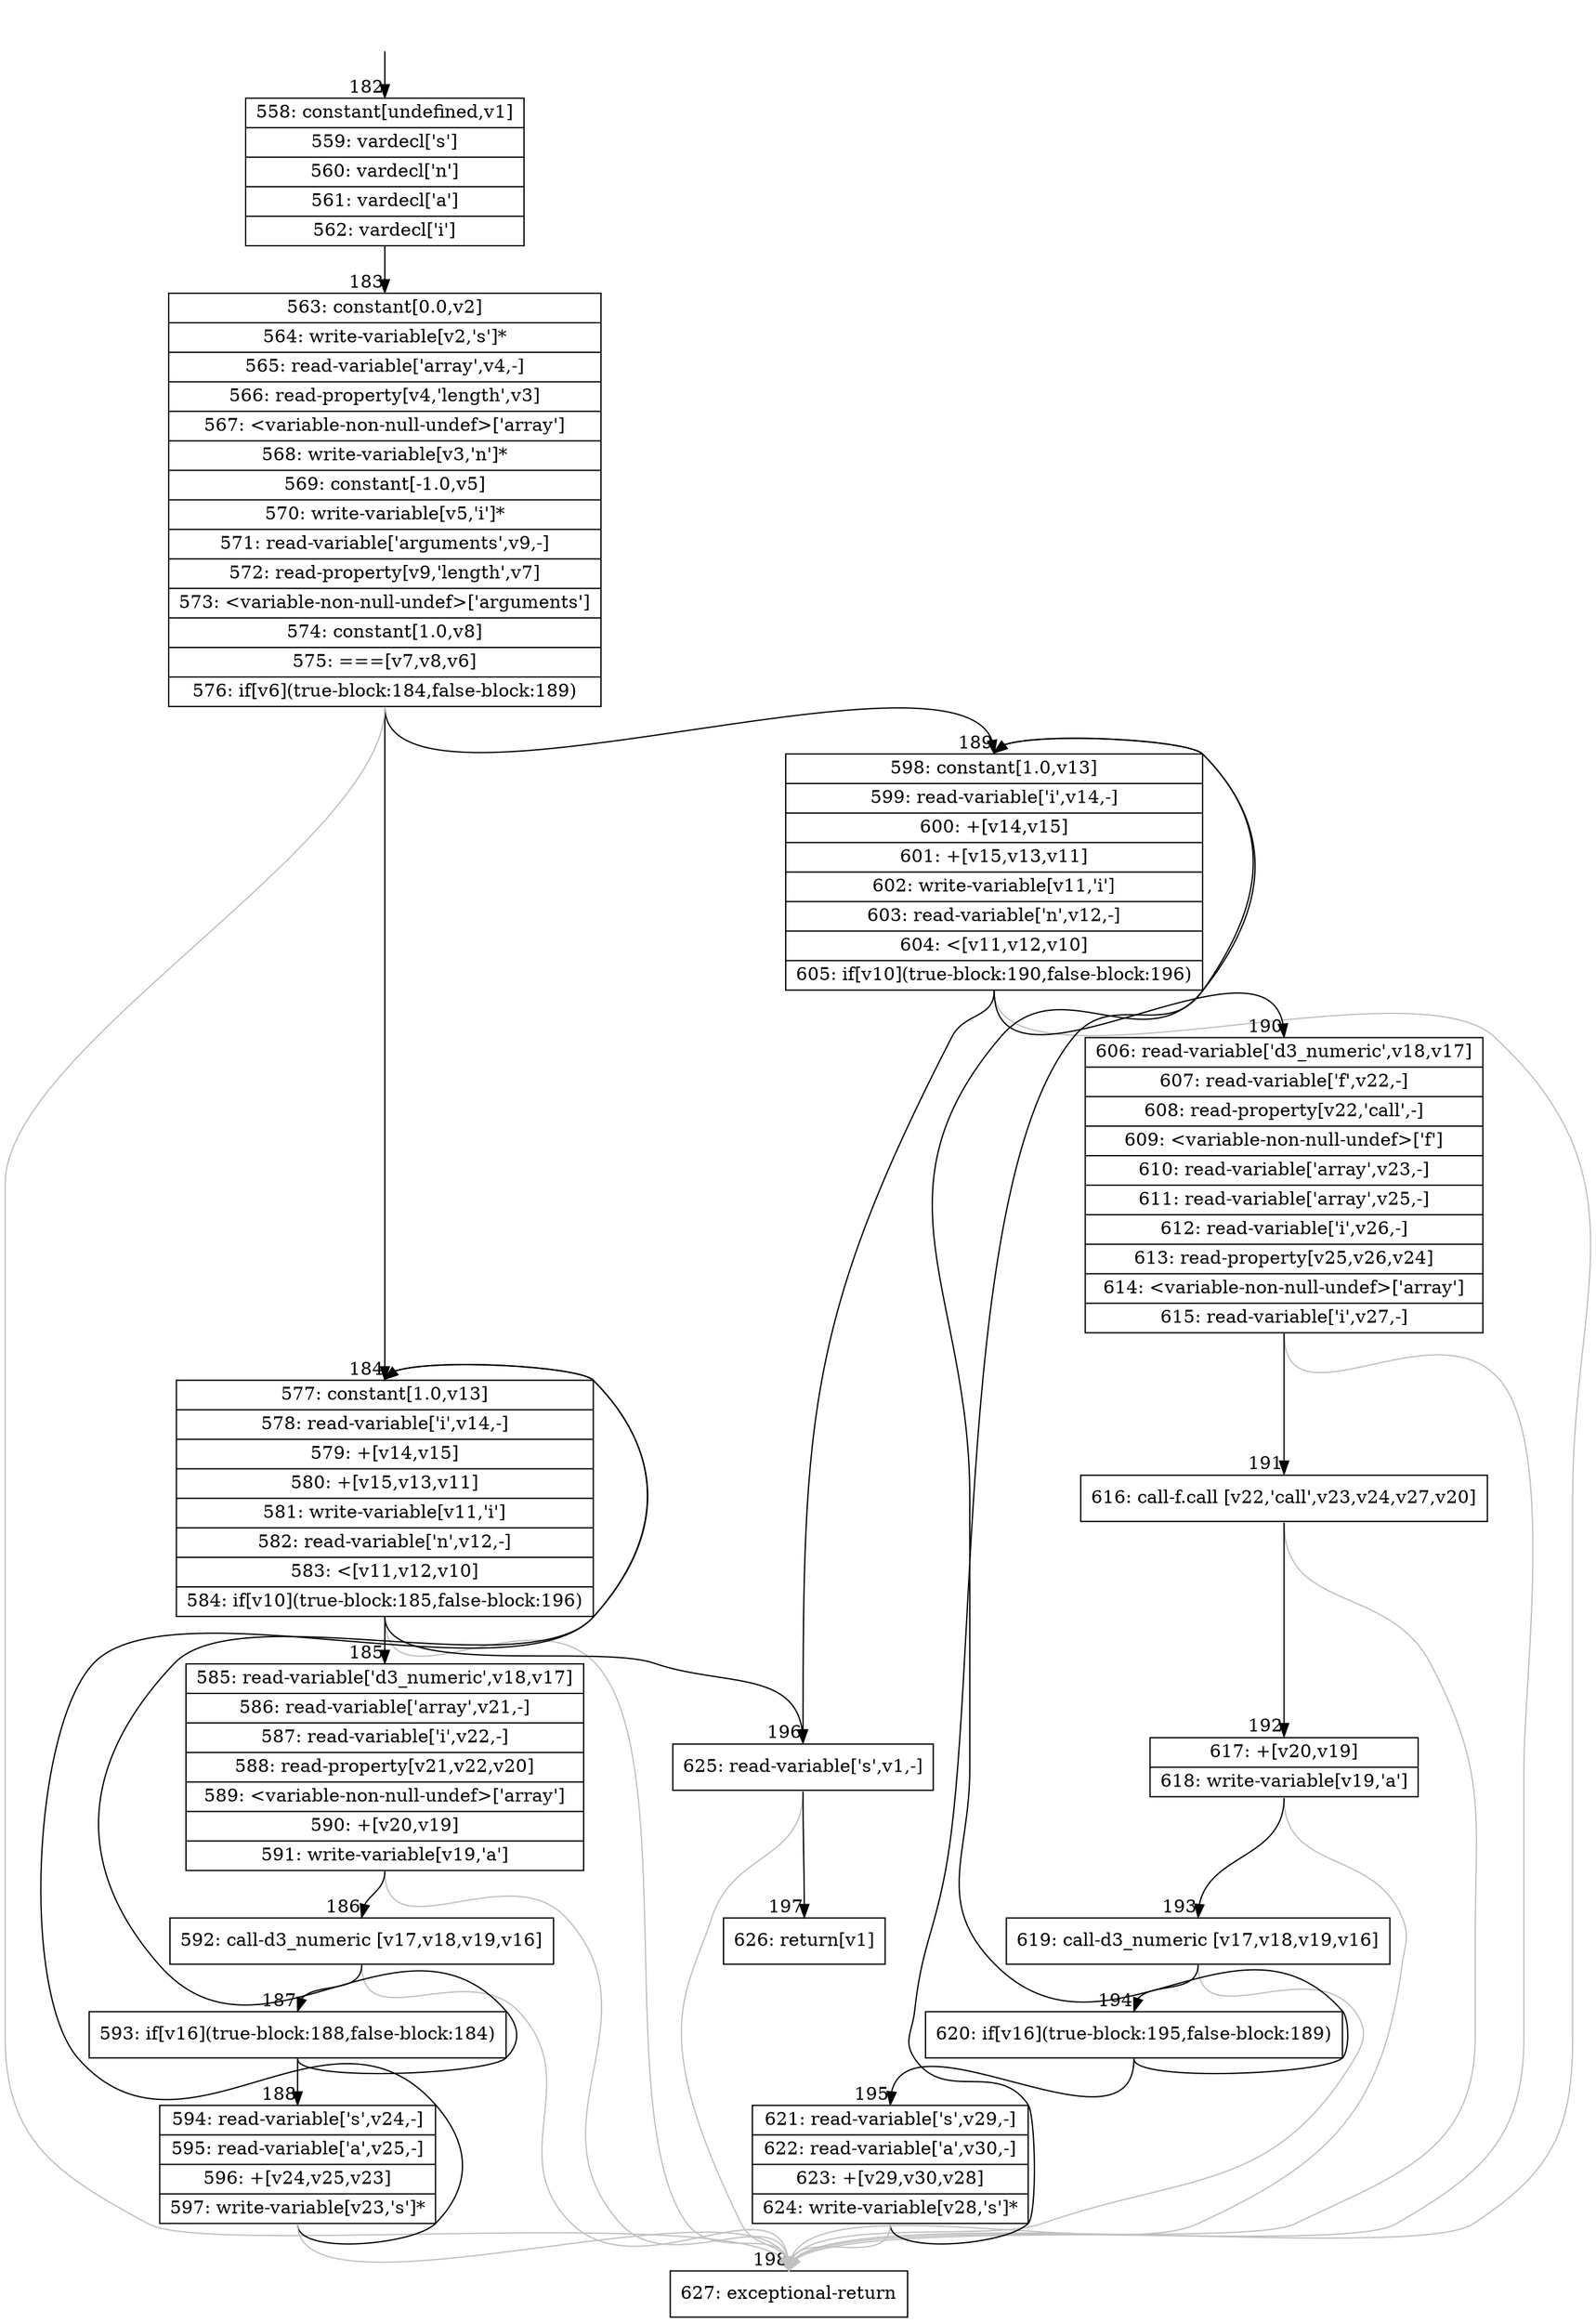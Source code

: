 digraph {
rankdir="TD"
BB_entry17[shape=none,label=""];
BB_entry17 -> BB182 [tailport=s, headport=n, headlabel="    182"]
BB182 [shape=record label="{558: constant[undefined,v1]|559: vardecl['s']|560: vardecl['n']|561: vardecl['a']|562: vardecl['i']}" ] 
BB182 -> BB183 [tailport=s, headport=n, headlabel="      183"]
BB183 [shape=record label="{563: constant[0.0,v2]|564: write-variable[v2,'s']*|565: read-variable['array',v4,-]|566: read-property[v4,'length',v3]|567: \<variable-non-null-undef\>['array']|568: write-variable[v3,'n']*|569: constant[-1.0,v5]|570: write-variable[v5,'i']*|571: read-variable['arguments',v9,-]|572: read-property[v9,'length',v7]|573: \<variable-non-null-undef\>['arguments']|574: constant[1.0,v8]|575: ===[v7,v8,v6]|576: if[v6](true-block:184,false-block:189)}" ] 
BB183 -> BB184 [tailport=s, headport=n, headlabel="      184"]
BB183 -> BB189 [tailport=s, headport=n, headlabel="      189"]
BB183 -> BB198 [tailport=s, headport=n, color=gray, headlabel="      198"]
BB184 [shape=record label="{577: constant[1.0,v13]|578: read-variable['i',v14,-]|579: +[v14,v15]|580: +[v15,v13,v11]|581: write-variable[v11,'i']|582: read-variable['n',v12,-]|583: \<[v11,v12,v10]|584: if[v10](true-block:185,false-block:196)}" ] 
BB184 -> BB185 [tailport=s, headport=n, headlabel="      185"]
BB184 -> BB196 [tailport=s, headport=n, headlabel="      196"]
BB184 -> BB198 [tailport=s, headport=n, color=gray]
BB185 [shape=record label="{585: read-variable['d3_numeric',v18,v17]|586: read-variable['array',v21,-]|587: read-variable['i',v22,-]|588: read-property[v21,v22,v20]|589: \<variable-non-null-undef\>['array']|590: +[v20,v19]|591: write-variable[v19,'a']}" ] 
BB185 -> BB186 [tailport=s, headport=n, headlabel="      186"]
BB185 -> BB198 [tailport=s, headport=n, color=gray]
BB186 [shape=record label="{592: call-d3_numeric [v17,v18,v19,v16]}" ] 
BB186 -> BB187 [tailport=s, headport=n, headlabel="      187"]
BB186 -> BB198 [tailport=s, headport=n, color=gray]
BB187 [shape=record label="{593: if[v16](true-block:188,false-block:184)}" ] 
BB187 -> BB188 [tailport=s, headport=n, headlabel="      188"]
BB187 -> BB184 [tailport=s, headport=n]
BB188 [shape=record label="{594: read-variable['s',v24,-]|595: read-variable['a',v25,-]|596: +[v24,v25,v23]|597: write-variable[v23,'s']*}" ] 
BB188 -> BB184 [tailport=s, headport=n]
BB188 -> BB198 [tailport=s, headport=n, color=gray]
BB189 [shape=record label="{598: constant[1.0,v13]|599: read-variable['i',v14,-]|600: +[v14,v15]|601: +[v15,v13,v11]|602: write-variable[v11,'i']|603: read-variable['n',v12,-]|604: \<[v11,v12,v10]|605: if[v10](true-block:190,false-block:196)}" ] 
BB189 -> BB190 [tailport=s, headport=n, headlabel="      190"]
BB189 -> BB196 [tailport=s, headport=n]
BB189 -> BB198 [tailport=s, headport=n, color=gray]
BB190 [shape=record label="{606: read-variable['d3_numeric',v18,v17]|607: read-variable['f',v22,-]|608: read-property[v22,'call',-]|609: \<variable-non-null-undef\>['f']|610: read-variable['array',v23,-]|611: read-variable['array',v25,-]|612: read-variable['i',v26,-]|613: read-property[v25,v26,v24]|614: \<variable-non-null-undef\>['array']|615: read-variable['i',v27,-]}" ] 
BB190 -> BB191 [tailport=s, headport=n, headlabel="      191"]
BB190 -> BB198 [tailport=s, headport=n, color=gray]
BB191 [shape=record label="{616: call-f.call [v22,'call',v23,v24,v27,v20]}" ] 
BB191 -> BB192 [tailport=s, headport=n, headlabel="      192"]
BB191 -> BB198 [tailport=s, headport=n, color=gray]
BB192 [shape=record label="{617: +[v20,v19]|618: write-variable[v19,'a']}" ] 
BB192 -> BB193 [tailport=s, headport=n, headlabel="      193"]
BB192 -> BB198 [tailport=s, headport=n, color=gray]
BB193 [shape=record label="{619: call-d3_numeric [v17,v18,v19,v16]}" ] 
BB193 -> BB194 [tailport=s, headport=n, headlabel="      194"]
BB193 -> BB198 [tailport=s, headport=n, color=gray]
BB194 [shape=record label="{620: if[v16](true-block:195,false-block:189)}" ] 
BB194 -> BB195 [tailport=s, headport=n, headlabel="      195"]
BB194 -> BB189 [tailport=s, headport=n]
BB195 [shape=record label="{621: read-variable['s',v29,-]|622: read-variable['a',v30,-]|623: +[v29,v30,v28]|624: write-variable[v28,'s']*}" ] 
BB195 -> BB189 [tailport=s, headport=n]
BB195 -> BB198 [tailport=s, headport=n, color=gray]
BB196 [shape=record label="{625: read-variable['s',v1,-]}" ] 
BB196 -> BB197 [tailport=s, headport=n, headlabel="      197"]
BB196 -> BB198 [tailport=s, headport=n, color=gray]
BB197 [shape=record label="{626: return[v1]}" ] 
BB198 [shape=record label="{627: exceptional-return}" ] 
//#$~ 122
}
